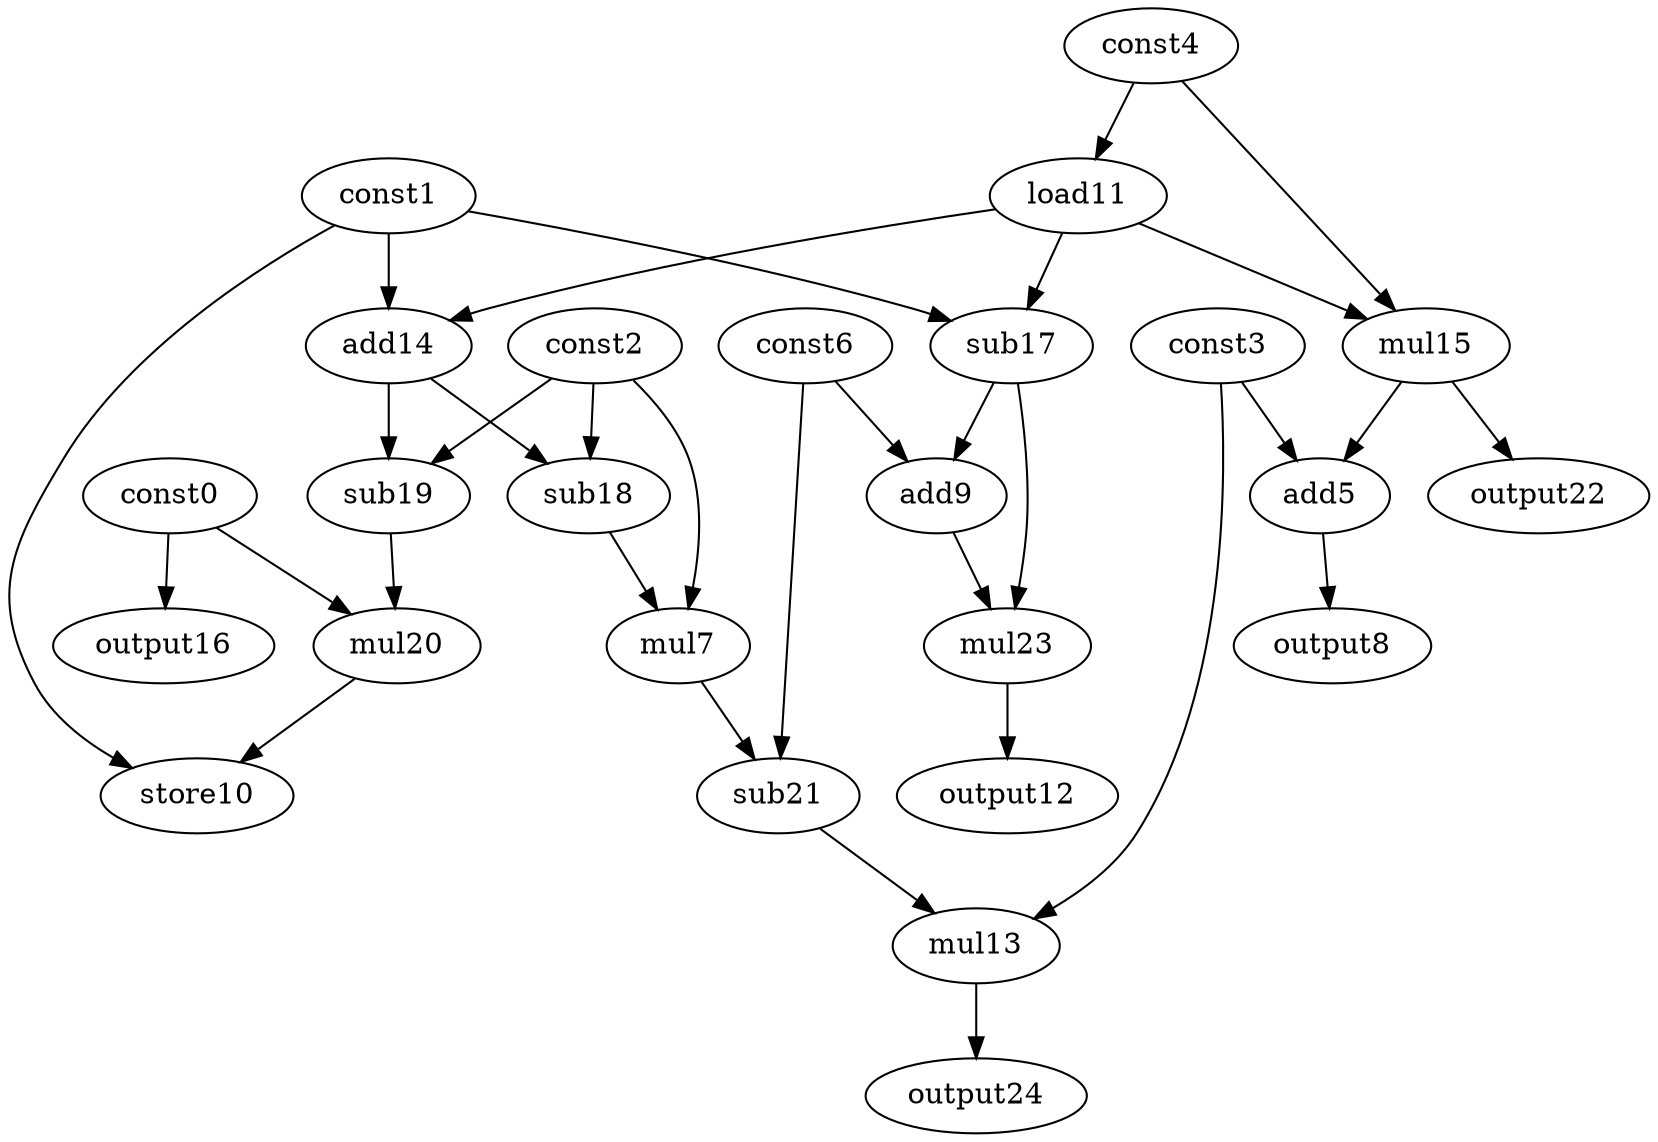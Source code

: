 digraph G { 
const0[opcode=const]; 
const1[opcode=const]; 
const2[opcode=const]; 
const3[opcode=const]; 
const4[opcode=const]; 
add5[opcode=add]; 
const6[opcode=const]; 
mul7[opcode=mul]; 
output8[opcode=output]; 
add9[opcode=add]; 
store10[opcode=store]; 
load11[opcode=load]; 
output12[opcode=output]; 
mul13[opcode=mul]; 
add14[opcode=add]; 
mul15[opcode=mul]; 
output16[opcode=output]; 
sub17[opcode=sub]; 
sub18[opcode=sub]; 
sub19[opcode=sub]; 
mul20[opcode=mul]; 
sub21[opcode=sub]; 
output22[opcode=output]; 
mul23[opcode=mul]; 
output24[opcode=output]; 
const4->load11[operand=0];
const0->output16[operand=0];
const1->add14[operand=0];
load11->add14[operand=1];
load11->mul15[operand=0];
const4->mul15[operand=1];
const1->sub17[operand=0];
load11->sub17[operand=1];
const3->add5[operand=0];
mul15->add5[operand=1];
sub17->add9[operand=0];
const6->add9[operand=1];
const2->sub18[operand=0];
add14->sub18[operand=1];
const2->sub19[operand=0];
add14->sub19[operand=1];
mul15->output22[operand=0];
sub18->mul7[operand=0];
const2->mul7[operand=1];
add5->output8[operand=0];
const0->mul20[operand=0];
sub19->mul20[operand=1];
sub17->mul23[operand=0];
add9->mul23[operand=1];
const1->store10[operand=0];
mul20->store10[operand=1];
mul23->output12[operand=0];
const6->sub21[operand=0];
mul7->sub21[operand=1];
const3->mul13[operand=0];
sub21->mul13[operand=1];
mul13->output24[operand=0];
}

